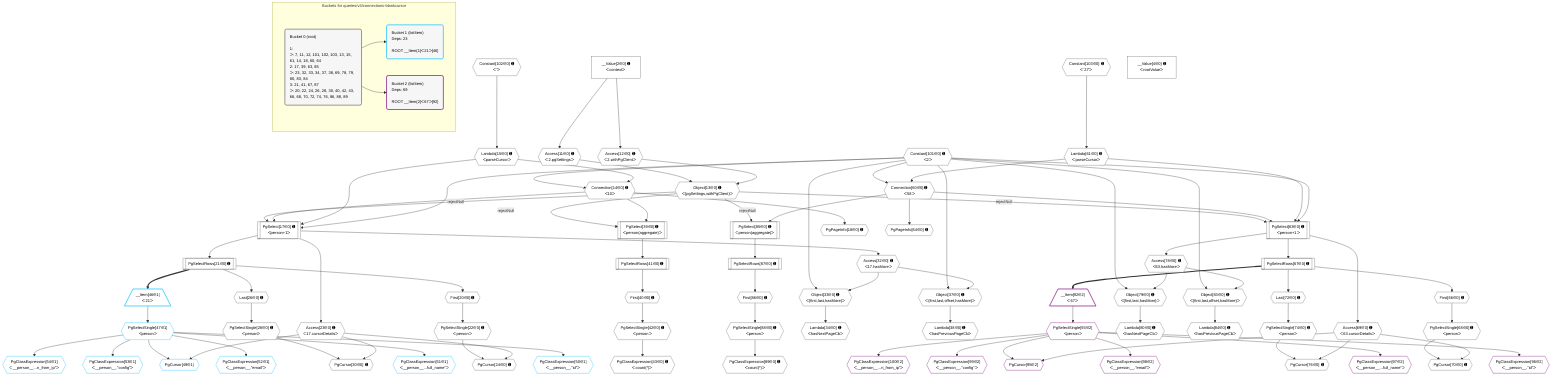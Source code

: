 %%{init: {'themeVariables': { 'fontSize': '12px'}}}%%
graph TD
    classDef path fill:#eee,stroke:#000,color:#000
    classDef plan fill:#fff,stroke-width:1px,color:#000
    classDef itemplan fill:#fff,stroke-width:2px,color:#000
    classDef unbatchedplan fill:#dff,stroke-width:1px,color:#000
    classDef sideeffectplan fill:#fcc,stroke-width:2px,color:#000
    classDef bucket fill:#f6f6f6,color:#000,stroke-width:2px,text-align:left


    %% plan dependencies
    PgSelect17[["PgSelect[17∈0] ➊<br />ᐸperson+1ᐳ"]]:::plan
    Object13{{"Object[13∈0] ➊<br />ᐸ{pgSettings,withPgClient}ᐳ"}}:::plan
    Connection14{{"Connection[14∈0] ➊<br />ᐸ10ᐳ"}}:::plan
    Lambda15{{"Lambda[15∈0] ➊<br />ᐸparseCursorᐳ"}}:::plan
    Constant101{{"Constant[101∈0] ➊<br />ᐸ2ᐳ"}}:::plan
    Object13 -->|rejectNull| PgSelect17
    Connection14 & Lambda15 & Constant101 --> PgSelect17
    PgSelect63[["PgSelect[63∈0] ➊<br />ᐸperson+1ᐳ"]]:::plan
    Connection60{{"Connection[60∈0] ➊<br />ᐸ58ᐳ"}}:::plan
    Lambda61{{"Lambda[61∈0] ➊<br />ᐸparseCursorᐳ"}}:::plan
    Object13 -->|rejectNull| PgSelect63
    Connection60 & Lambda61 & Constant101 --> PgSelect63
    Constant101 & Lambda15 --> Connection14
    Object37{{"Object[37∈0] ➊<br />ᐸ{first,last,offset,hasMore}ᐳ"}}:::plan
    Access32{{"Access[32∈0] ➊<br />ᐸ17.hasMoreᐳ"}}:::plan
    Constant101 & Access32 --> Object37
    Constant101 & Lambda61 --> Connection60
    Object83{{"Object[83∈0] ➊<br />ᐸ{first,last,offset,hasMore}ᐳ"}}:::plan
    Access78{{"Access[78∈0] ➊<br />ᐸ63.hasMoreᐳ"}}:::plan
    Constant101 & Access78 --> Object83
    Object33{{"Object[33∈0] ➊<br />ᐸ{first,last,hasMore}ᐳ"}}:::plan
    Constant101 & Access32 --> Object33
    Object79{{"Object[79∈0] ➊<br />ᐸ{first,last,hasMore}ᐳ"}}:::plan
    Constant101 & Access78 --> Object79
    Access11{{"Access[11∈0] ➊<br />ᐸ2.pgSettingsᐳ"}}:::plan
    Access12{{"Access[12∈0] ➊<br />ᐸ2.withPgClientᐳ"}}:::plan
    Access11 & Access12 --> Object13
    PgCursor24{{"PgCursor[24∈0] ➊"}}:::plan
    PgSelectSingle22{{"PgSelectSingle[22∈0] ➊<br />ᐸpersonᐳ"}}:::plan
    Access23{{"Access[23∈0] ➊<br />ᐸ17.cursorDetailsᐳ"}}:::plan
    PgSelectSingle22 & Access23 --> PgCursor24
    PgCursor30{{"PgCursor[30∈0] ➊"}}:::plan
    PgSelectSingle28{{"PgSelectSingle[28∈0] ➊<br />ᐸpersonᐳ"}}:::plan
    PgSelectSingle28 & Access23 --> PgCursor30
    PgSelect39[["PgSelect[39∈0] ➊<br />ᐸperson(aggregate)ᐳ"]]:::plan
    Object13 -->|rejectNull| PgSelect39
    Connection14 --> PgSelect39
    PgCursor70{{"PgCursor[70∈0] ➊"}}:::plan
    PgSelectSingle68{{"PgSelectSingle[68∈0] ➊<br />ᐸpersonᐳ"}}:::plan
    Access69{{"Access[69∈0] ➊<br />ᐸ63.cursorDetailsᐳ"}}:::plan
    PgSelectSingle68 & Access69 --> PgCursor70
    PgCursor76{{"PgCursor[76∈0] ➊"}}:::plan
    PgSelectSingle74{{"PgSelectSingle[74∈0] ➊<br />ᐸpersonᐳ"}}:::plan
    PgSelectSingle74 & Access69 --> PgCursor76
    PgSelect85[["PgSelect[85∈0] ➊<br />ᐸperson(aggregate)ᐳ"]]:::plan
    Object13 -->|rejectNull| PgSelect85
    Connection60 --> PgSelect85
    __Value2["__Value[2∈0] ➊<br />ᐸcontextᐳ"]:::plan
    __Value2 --> Access11
    __Value2 --> Access12
    Constant102{{"Constant[102∈0] ➊<br />ᐸ''ᐳ"}}:::plan
    Constant102 --> Lambda15
    PgPageInfo18{{"PgPageInfo[18∈0] ➊"}}:::plan
    Connection14 --> PgPageInfo18
    First20{{"First[20∈0] ➊"}}:::plan
    PgSelectRows21[["PgSelectRows[21∈0] ➊"]]:::plan
    PgSelectRows21 --> First20
    PgSelect17 --> PgSelectRows21
    First20 --> PgSelectSingle22
    PgSelect17 --> Access23
    Last26{{"Last[26∈0] ➊"}}:::plan
    PgSelectRows21 --> Last26
    Last26 --> PgSelectSingle28
    PgSelect17 --> Access32
    Lambda34{{"Lambda[34∈0] ➊<br />ᐸhasNextPageCbᐳ"}}:::plan
    Object33 --> Lambda34
    Lambda38{{"Lambda[38∈0] ➊<br />ᐸhasPreviousPageCbᐳ"}}:::plan
    Object37 --> Lambda38
    First40{{"First[40∈0] ➊"}}:::plan
    PgSelectRows41[["PgSelectRows[41∈0] ➊"]]:::plan
    PgSelectRows41 --> First40
    PgSelect39 --> PgSelectRows41
    PgSelectSingle42{{"PgSelectSingle[42∈0] ➊<br />ᐸpersonᐳ"}}:::plan
    First40 --> PgSelectSingle42
    PgClassExpression43{{"PgClassExpression[43∈0] ➊<br />ᐸcount(*)ᐳ"}}:::plan
    PgSelectSingle42 --> PgClassExpression43
    Constant103{{"Constant[103∈0] ➊<br />ᐸ'27'ᐳ"}}:::plan
    Constant103 --> Lambda61
    PgPageInfo64{{"PgPageInfo[64∈0] ➊"}}:::plan
    Connection60 --> PgPageInfo64
    First66{{"First[66∈0] ➊"}}:::plan
    PgSelectRows67[["PgSelectRows[67∈0] ➊"]]:::plan
    PgSelectRows67 --> First66
    PgSelect63 --> PgSelectRows67
    First66 --> PgSelectSingle68
    PgSelect63 --> Access69
    Last72{{"Last[72∈0] ➊"}}:::plan
    PgSelectRows67 --> Last72
    Last72 --> PgSelectSingle74
    PgSelect63 --> Access78
    Lambda80{{"Lambda[80∈0] ➊<br />ᐸhasNextPageCbᐳ"}}:::plan
    Object79 --> Lambda80
    Lambda84{{"Lambda[84∈0] ➊<br />ᐸhasPreviousPageCbᐳ"}}:::plan
    Object83 --> Lambda84
    First86{{"First[86∈0] ➊"}}:::plan
    PgSelectRows87[["PgSelectRows[87∈0] ➊"]]:::plan
    PgSelectRows87 --> First86
    PgSelect85 --> PgSelectRows87
    PgSelectSingle88{{"PgSelectSingle[88∈0] ➊<br />ᐸpersonᐳ"}}:::plan
    First86 --> PgSelectSingle88
    PgClassExpression89{{"PgClassExpression[89∈0] ➊<br />ᐸcount(*)ᐳ"}}:::plan
    PgSelectSingle88 --> PgClassExpression89
    __Value4["__Value[4∈0] ➊<br />ᐸrootValueᐳ"]:::plan
    PgCursor49{{"PgCursor[49∈1]"}}:::plan
    PgSelectSingle47{{"PgSelectSingle[47∈1]<br />ᐸpersonᐳ"}}:::plan
    PgSelectSingle47 & Access23 --> PgCursor49
    __Item46[/"__Item[46∈1]<br />ᐸ21ᐳ"\]:::itemplan
    PgSelectRows21 ==> __Item46
    __Item46 --> PgSelectSingle47
    PgClassExpression50{{"PgClassExpression[50∈1]<br />ᐸ__person__.”id”ᐳ"}}:::plan
    PgSelectSingle47 --> PgClassExpression50
    PgClassExpression51{{"PgClassExpression[51∈1]<br />ᐸ__person__...full_name”ᐳ"}}:::plan
    PgSelectSingle47 --> PgClassExpression51
    PgClassExpression52{{"PgClassExpression[52∈1]<br />ᐸ__person__.”email”ᐳ"}}:::plan
    PgSelectSingle47 --> PgClassExpression52
    PgClassExpression53{{"PgClassExpression[53∈1]<br />ᐸ__person__.”config”ᐳ"}}:::plan
    PgSelectSingle47 --> PgClassExpression53
    PgClassExpression54{{"PgClassExpression[54∈1]<br />ᐸ__person__...n_from_ip”ᐳ"}}:::plan
    PgSelectSingle47 --> PgClassExpression54
    PgCursor95{{"PgCursor[95∈2]"}}:::plan
    PgSelectSingle93{{"PgSelectSingle[93∈2]<br />ᐸpersonᐳ"}}:::plan
    PgSelectSingle93 & Access69 --> PgCursor95
    __Item92[/"__Item[92∈2]<br />ᐸ67ᐳ"\]:::itemplan
    PgSelectRows67 ==> __Item92
    __Item92 --> PgSelectSingle93
    PgClassExpression96{{"PgClassExpression[96∈2]<br />ᐸ__person__.”id”ᐳ"}}:::plan
    PgSelectSingle93 --> PgClassExpression96
    PgClassExpression97{{"PgClassExpression[97∈2]<br />ᐸ__person__...full_name”ᐳ"}}:::plan
    PgSelectSingle93 --> PgClassExpression97
    PgClassExpression98{{"PgClassExpression[98∈2]<br />ᐸ__person__.”email”ᐳ"}}:::plan
    PgSelectSingle93 --> PgClassExpression98
    PgClassExpression99{{"PgClassExpression[99∈2]<br />ᐸ__person__.”config”ᐳ"}}:::plan
    PgSelectSingle93 --> PgClassExpression99
    PgClassExpression100{{"PgClassExpression[100∈2]<br />ᐸ__person__...n_from_ip”ᐳ"}}:::plan
    PgSelectSingle93 --> PgClassExpression100

    %% define steps

    subgraph "Buckets for queries/v4/connections-blankcursor"
    Bucket0("Bucket 0 (root)<br /><br />1: <br />ᐳ: 7, 11, 12, 101, 102, 103, 13, 15, 61, 14, 18, 60, 64<br />2: 17, 39, 63, 85<br />ᐳ: 23, 32, 33, 34, 37, 38, 69, 78, 79, 80, 83, 84<br />3: 21, 41, 67, 87<br />ᐳ: 20, 22, 24, 26, 28, 30, 40, 42, 43, 66, 68, 70, 72, 74, 76, 86, 88, 89"):::bucket
    classDef bucket0 stroke:#696969
    class Bucket0,__Value2,__Value4,Access11,Access12,Object13,Connection14,Lambda15,PgSelect17,PgPageInfo18,First20,PgSelectRows21,PgSelectSingle22,Access23,PgCursor24,Last26,PgSelectSingle28,PgCursor30,Access32,Object33,Lambda34,Object37,Lambda38,PgSelect39,First40,PgSelectRows41,PgSelectSingle42,PgClassExpression43,Connection60,Lambda61,PgSelect63,PgPageInfo64,First66,PgSelectRows67,PgSelectSingle68,Access69,PgCursor70,Last72,PgSelectSingle74,PgCursor76,Access78,Object79,Lambda80,Object83,Lambda84,PgSelect85,First86,PgSelectRows87,PgSelectSingle88,PgClassExpression89,Constant101,Constant102,Constant103 bucket0
    Bucket1("Bucket 1 (listItem)<br />Deps: 23<br /><br />ROOT __Item{1}ᐸ21ᐳ[46]"):::bucket
    classDef bucket1 stroke:#00bfff
    class Bucket1,__Item46,PgSelectSingle47,PgCursor49,PgClassExpression50,PgClassExpression51,PgClassExpression52,PgClassExpression53,PgClassExpression54 bucket1
    Bucket2("Bucket 2 (listItem)<br />Deps: 69<br /><br />ROOT __Item{2}ᐸ67ᐳ[92]"):::bucket
    classDef bucket2 stroke:#7f007f
    class Bucket2,__Item92,PgSelectSingle93,PgCursor95,PgClassExpression96,PgClassExpression97,PgClassExpression98,PgClassExpression99,PgClassExpression100 bucket2
    Bucket0 --> Bucket1 & Bucket2
    end